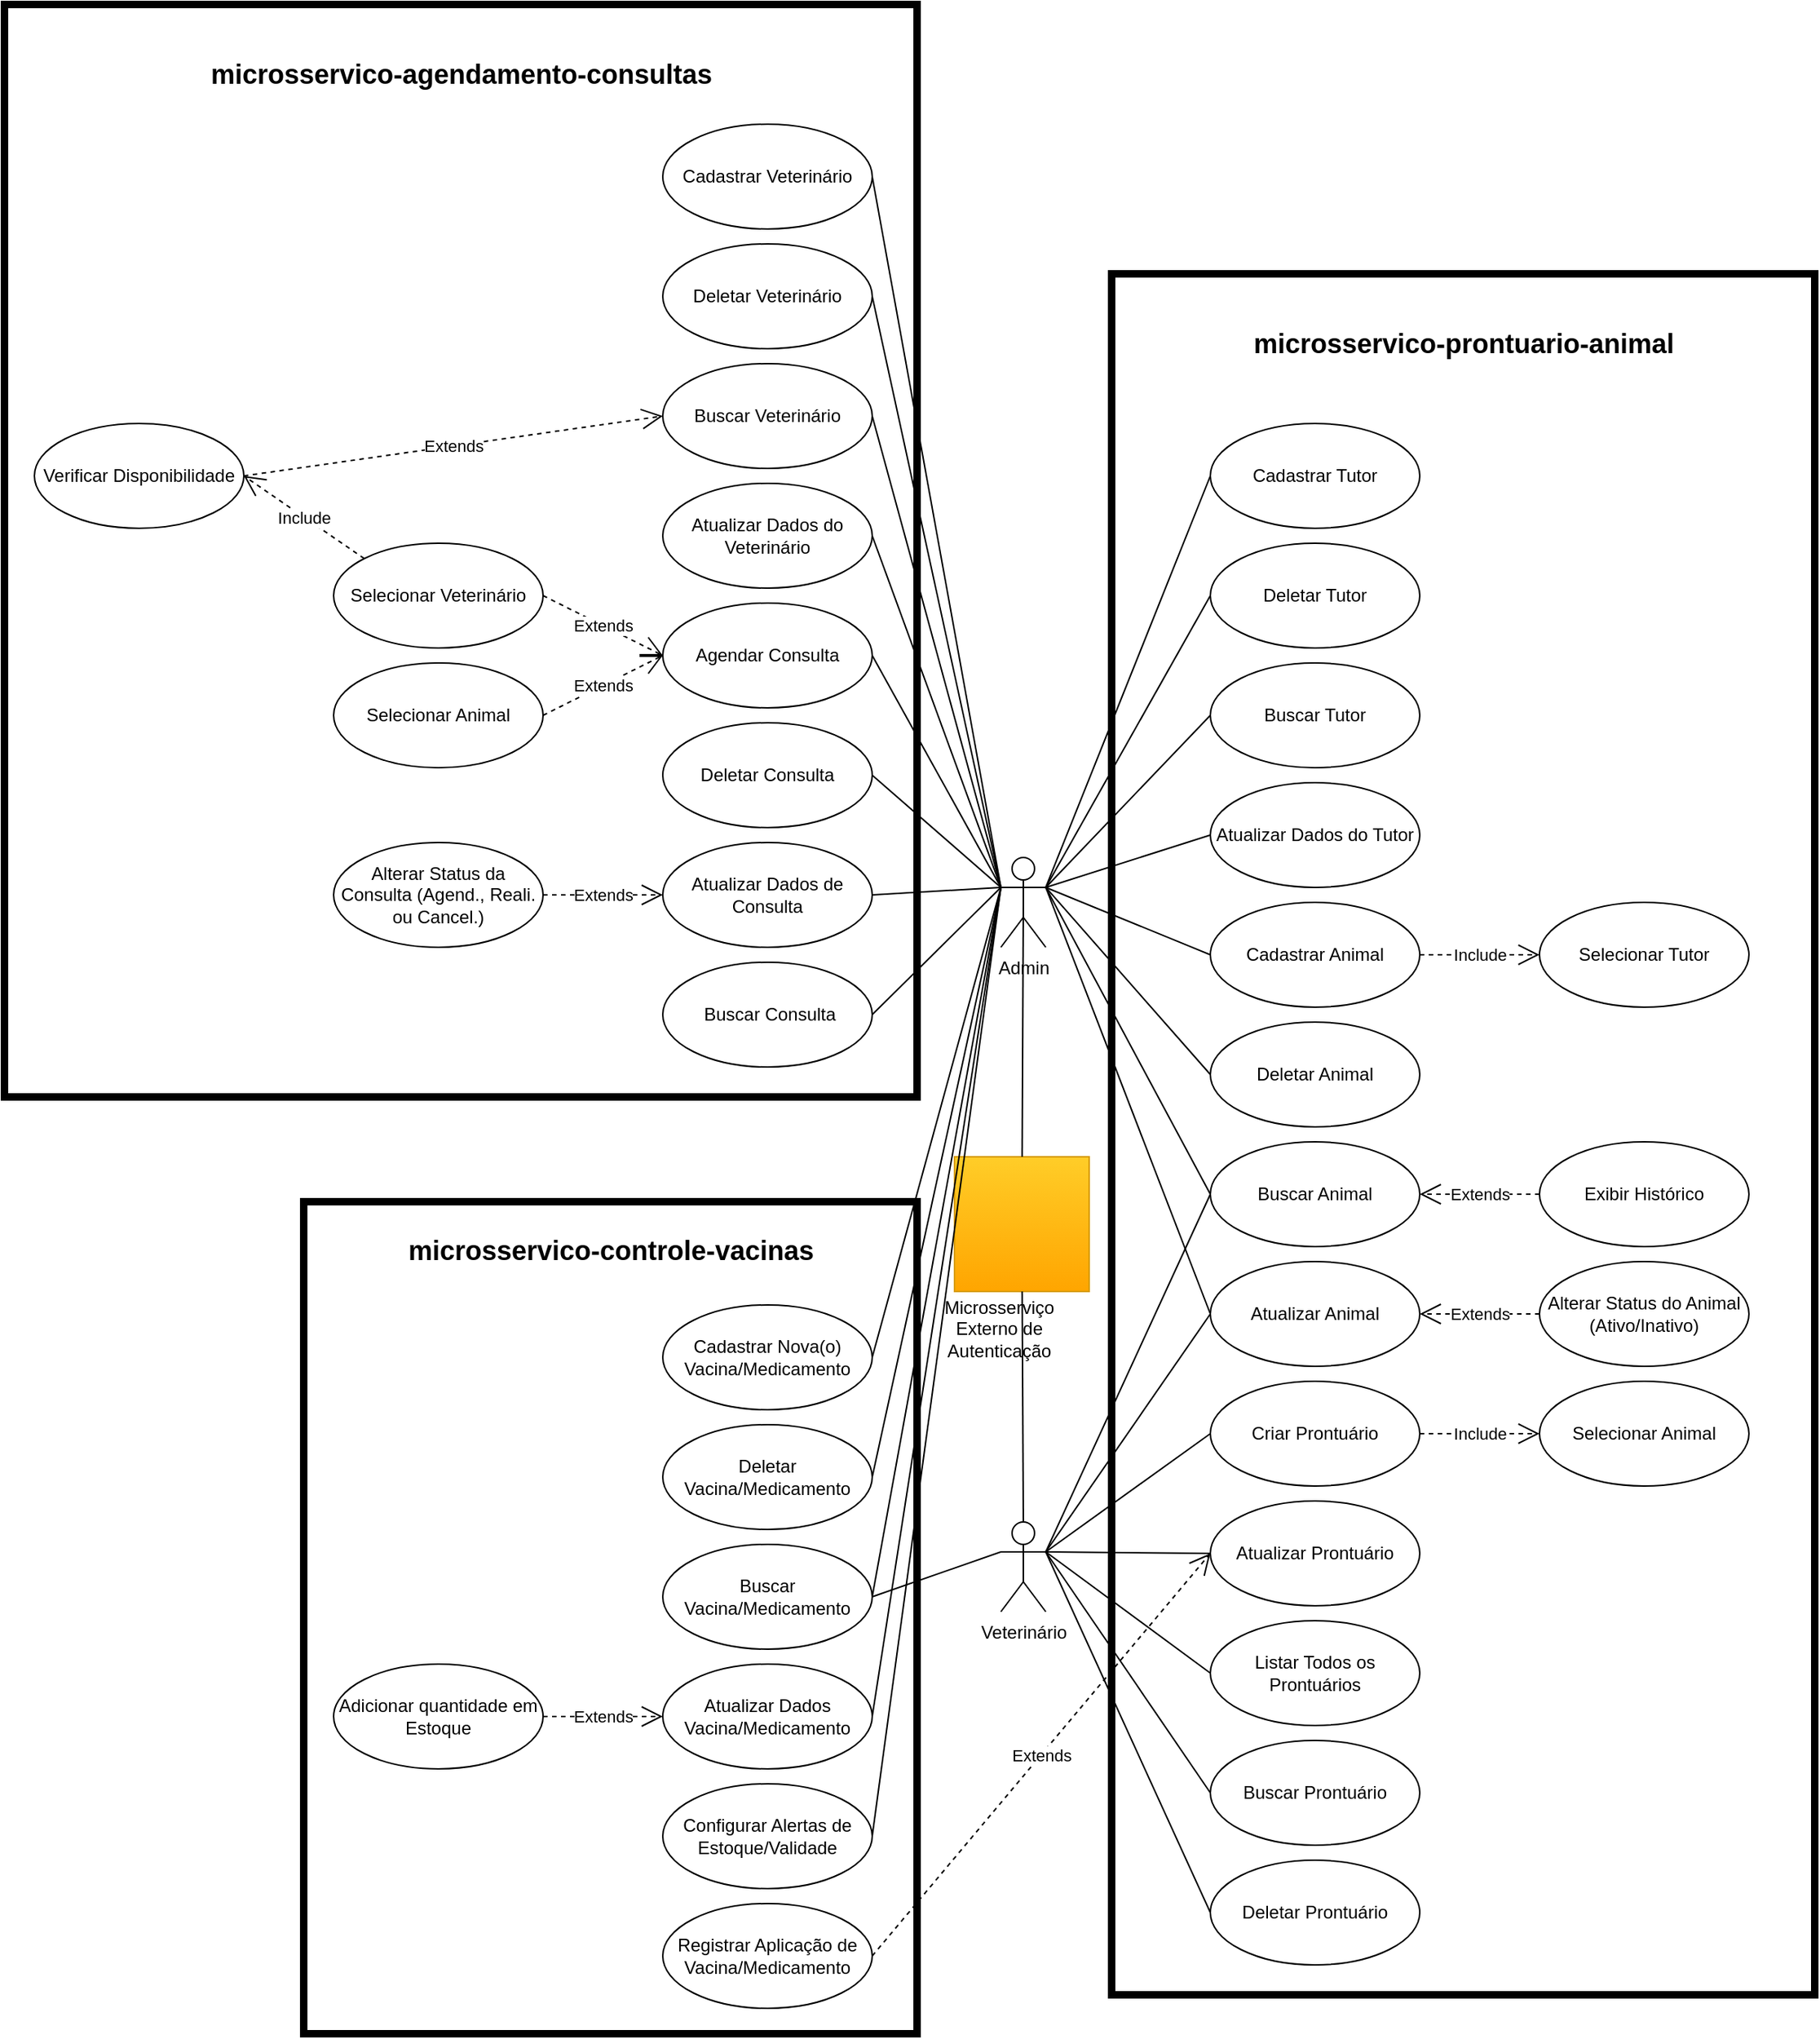 <mxfile version="28.1.2">
  <diagram id="_CAcIGa_zeb416ze2PJP" name="Página-2">
    <mxGraphModel dx="3469" dy="2537" grid="1" gridSize="10" guides="1" tooltips="1" connect="1" arrows="1" fold="1" page="1" pageScale="1" pageWidth="1169" pageHeight="827" math="0" shadow="0">
      <root>
        <mxCell id="0" />
        <mxCell id="1" parent="0" />
        <mxCell id="nR-dYBEpP8BxT1iuj5vc-48" value="" style="rounded=0;whiteSpace=wrap;html=1;strokeWidth=5;fillColor=none;strokeColor=#000000;" parent="1" vertex="1">
          <mxGeometry x="160" y="-440" width="470" height="1150" as="geometry" />
        </mxCell>
        <mxCell id="dOvN3tNGctGZoXoqU7Ez-5" value="Cadastrar Tutor" style="ellipse;whiteSpace=wrap;html=1;" parent="1" vertex="1">
          <mxGeometry x="226" y="-340" width="140" height="70" as="geometry" />
        </mxCell>
        <mxCell id="dOvN3tNGctGZoXoqU7Ez-6" value="Buscar Tutor" style="ellipse;whiteSpace=wrap;html=1;" parent="1" vertex="1">
          <mxGeometry x="226" y="-180" width="140" height="70" as="geometry" />
        </mxCell>
        <mxCell id="dOvN3tNGctGZoXoqU7Ez-7" value="Atualizar Dados do Tutor" style="ellipse;whiteSpace=wrap;html=1;" parent="1" vertex="1">
          <mxGeometry x="226" y="-100" width="140" height="70" as="geometry" />
        </mxCell>
        <mxCell id="dOvN3tNGctGZoXoqU7Ez-8" value="Cadastrar Animal" style="ellipse;whiteSpace=wrap;html=1;" parent="1" vertex="1">
          <mxGeometry x="226" y="-20" width="140" height="70" as="geometry" />
        </mxCell>
        <mxCell id="dOvN3tNGctGZoXoqU7Ez-9" value="Include" style="endArrow=open;endSize=12;dashed=1;html=1;rounded=0;exitX=1;exitY=0.5;exitDx=0;exitDy=0;entryX=0;entryY=0.5;entryDx=0;entryDy=0;" parent="1" source="dOvN3tNGctGZoXoqU7Ez-15" target="dOvN3tNGctGZoXoqU7Ez-13" edge="1">
          <mxGeometry width="160" relative="1" as="geometry">
            <mxPoint x="624.7" y="150" as="sourcePoint" />
            <mxPoint x="566.005" y="208.695" as="targetPoint" />
          </mxGeometry>
        </mxCell>
        <mxCell id="dOvN3tNGctGZoXoqU7Ez-12" value="Buscar Animal" style="ellipse;whiteSpace=wrap;html=1;" parent="1" vertex="1">
          <mxGeometry x="226" y="140" width="140" height="70" as="geometry" />
        </mxCell>
        <mxCell id="dOvN3tNGctGZoXoqU7Ez-13" value="&lt;span style=&quot;background-color: transparent; color: light-dark(rgb(0, 0, 0), rgb(255, 255, 255));&quot;&gt;Selecionar Animal&lt;/span&gt;" style="ellipse;whiteSpace=wrap;html=1;" parent="1" vertex="1">
          <mxGeometry x="446" y="300" width="140" height="70" as="geometry" />
        </mxCell>
        <mxCell id="dOvN3tNGctGZoXoqU7Ez-14" value="Include" style="endArrow=open;endSize=12;dashed=1;html=1;rounded=0;exitX=1;exitY=0.5;exitDx=0;exitDy=0;entryX=0;entryY=0.5;entryDx=0;entryDy=0;" parent="1" source="dOvN3tNGctGZoXoqU7Ez-8" target="GOGLGPAFk0miZm3xkeN9-5" edge="1">
          <mxGeometry width="160" relative="1" as="geometry">
            <mxPoint x="526" y="25" as="sourcePoint" />
            <mxPoint x="446" y="100" as="targetPoint" />
          </mxGeometry>
        </mxCell>
        <mxCell id="dOvN3tNGctGZoXoqU7Ez-15" value="Criar Prontuário" style="ellipse;whiteSpace=wrap;html=1;" parent="1" vertex="1">
          <mxGeometry x="226" y="300" width="140" height="70" as="geometry" />
        </mxCell>
        <mxCell id="dOvN3tNGctGZoXoqU7Ez-16" value="Atualizar Prontuário" style="ellipse;whiteSpace=wrap;html=1;" parent="1" vertex="1">
          <mxGeometry x="226" y="380" width="140" height="70" as="geometry" />
        </mxCell>
        <mxCell id="dOvN3tNGctGZoXoqU7Ez-17" value="Buscar Prontuário" style="ellipse;whiteSpace=wrap;html=1;" parent="1" vertex="1">
          <mxGeometry x="226" y="540" width="140" height="70" as="geometry" />
        </mxCell>
        <mxCell id="dOvN3tNGctGZoXoqU7Ez-18" value="Listar Todos os Prontuários" style="ellipse;whiteSpace=wrap;html=1;" parent="1" vertex="1">
          <mxGeometry x="226" y="460" width="140" height="70" as="geometry" />
        </mxCell>
        <mxCell id="GOGLGPAFk0miZm3xkeN9-1" value="Deletar Tutor" style="ellipse;whiteSpace=wrap;html=1;" parent="1" vertex="1">
          <mxGeometry x="226" y="-260" width="140" height="70" as="geometry" />
        </mxCell>
        <mxCell id="GOGLGPAFk0miZm3xkeN9-2" value="Deletar Animal" style="ellipse;whiteSpace=wrap;html=1;" parent="1" vertex="1">
          <mxGeometry x="226" y="60" width="140" height="70" as="geometry" />
        </mxCell>
        <mxCell id="GOGLGPAFk0miZm3xkeN9-3" value="Deletar Prontuário" style="ellipse;whiteSpace=wrap;html=1;" parent="1" vertex="1">
          <mxGeometry x="226" y="620" width="140" height="70" as="geometry" />
        </mxCell>
        <mxCell id="GOGLGPAFk0miZm3xkeN9-5" value="&lt;span style=&quot;background-color: transparent; color: light-dark(rgb(0, 0, 0), rgb(255, 255, 255));&quot;&gt;Selecionar Tutor&lt;/span&gt;" style="ellipse;whiteSpace=wrap;html=1;" parent="1" vertex="1">
          <mxGeometry x="446" y="-20" width="140" height="70" as="geometry" />
        </mxCell>
        <mxCell id="GOGLGPAFk0miZm3xkeN9-6" value="Atualizar Animal" style="ellipse;whiteSpace=wrap;html=1;" parent="1" vertex="1">
          <mxGeometry x="226" y="220" width="140" height="70" as="geometry" />
        </mxCell>
        <mxCell id="GOGLGPAFk0miZm3xkeN9-10" value="" style="endArrow=none;html=1;rounded=0;exitX=1;exitY=0.333;exitDx=0;exitDy=0;exitPerimeter=0;entryX=0;entryY=0.5;entryDx=0;entryDy=0;" parent="1" source="dOvN3tNGctGZoXoqU7Ez-1" target="dOvN3tNGctGZoXoqU7Ez-5" edge="1">
          <mxGeometry width="50" height="50" relative="1" as="geometry">
            <mxPoint x="256" y="-30" as="sourcePoint" />
            <mxPoint x="306" y="-80" as="targetPoint" />
          </mxGeometry>
        </mxCell>
        <mxCell id="GOGLGPAFk0miZm3xkeN9-11" value="" style="endArrow=none;html=1;rounded=0;exitX=1;exitY=0.333;exitDx=0;exitDy=0;exitPerimeter=0;entryX=0;entryY=0.5;entryDx=0;entryDy=0;" parent="1" source="dOvN3tNGctGZoXoqU7Ez-1" target="GOGLGPAFk0miZm3xkeN9-1" edge="1">
          <mxGeometry width="50" height="50" relative="1" as="geometry">
            <mxPoint x="126" y="70" as="sourcePoint" />
            <mxPoint x="236" y="-195" as="targetPoint" />
          </mxGeometry>
        </mxCell>
        <mxCell id="GOGLGPAFk0miZm3xkeN9-12" value="" style="endArrow=none;html=1;rounded=0;entryX=0;entryY=0.5;entryDx=0;entryDy=0;exitX=1;exitY=0.333;exitDx=0;exitDy=0;exitPerimeter=0;" parent="1" source="dOvN3tNGctGZoXoqU7Ez-1" target="dOvN3tNGctGZoXoqU7Ez-6" edge="1">
          <mxGeometry width="50" height="50" relative="1" as="geometry">
            <mxPoint x="146" y="60" as="sourcePoint" />
            <mxPoint x="236" y="-115" as="targetPoint" />
          </mxGeometry>
        </mxCell>
        <mxCell id="GOGLGPAFk0miZm3xkeN9-13" value="" style="endArrow=none;html=1;rounded=0;entryX=0;entryY=0.5;entryDx=0;entryDy=0;exitX=1;exitY=0.333;exitDx=0;exitDy=0;exitPerimeter=0;" parent="1" source="dOvN3tNGctGZoXoqU7Ez-1" target="dOvN3tNGctGZoXoqU7Ez-7" edge="1">
          <mxGeometry width="50" height="50" relative="1" as="geometry">
            <mxPoint x="136" y="70" as="sourcePoint" />
            <mxPoint x="236" y="-35" as="targetPoint" />
          </mxGeometry>
        </mxCell>
        <mxCell id="GOGLGPAFk0miZm3xkeN9-14" value="" style="endArrow=none;html=1;rounded=0;entryX=0;entryY=0.5;entryDx=0;entryDy=0;exitX=1;exitY=0.333;exitDx=0;exitDy=0;exitPerimeter=0;" parent="1" source="dOvN3tNGctGZoXoqU7Ez-1" target="dOvN3tNGctGZoXoqU7Ez-8" edge="1">
          <mxGeometry width="50" height="50" relative="1" as="geometry">
            <mxPoint x="156" y="80" as="sourcePoint" />
            <mxPoint x="236" y="45" as="targetPoint" />
          </mxGeometry>
        </mxCell>
        <mxCell id="GOGLGPAFk0miZm3xkeN9-15" value="" style="endArrow=none;html=1;rounded=0;entryX=0;entryY=0.5;entryDx=0;entryDy=0;exitX=1;exitY=0.333;exitDx=0;exitDy=0;exitPerimeter=0;" parent="1" source="dOvN3tNGctGZoXoqU7Ez-1" target="GOGLGPAFk0miZm3xkeN9-2" edge="1">
          <mxGeometry width="50" height="50" relative="1" as="geometry">
            <mxPoint x="146" y="110" as="sourcePoint" />
            <mxPoint x="236" y="125" as="targetPoint" />
          </mxGeometry>
        </mxCell>
        <mxCell id="GOGLGPAFk0miZm3xkeN9-16" value="" style="endArrow=none;html=1;rounded=0;entryX=0;entryY=0.5;entryDx=0;entryDy=0;exitX=1;exitY=0.333;exitDx=0;exitDy=0;exitPerimeter=0;" parent="1" source="dOvN3tNGctGZoXoqU7Ez-1" target="dOvN3tNGctGZoXoqU7Ez-12" edge="1">
          <mxGeometry width="50" height="50" relative="1" as="geometry">
            <mxPoint x="126" y="180" as="sourcePoint" />
            <mxPoint x="236" y="205" as="targetPoint" />
          </mxGeometry>
        </mxCell>
        <mxCell id="GOGLGPAFk0miZm3xkeN9-17" value="" style="endArrow=none;html=1;rounded=0;entryX=0;entryY=0.5;entryDx=0;entryDy=0;exitX=1;exitY=0.333;exitDx=0;exitDy=0;exitPerimeter=0;" parent="1" source="dOvN3tNGctGZoXoqU7Ez-1" target="GOGLGPAFk0miZm3xkeN9-6" edge="1">
          <mxGeometry width="50" height="50" relative="1" as="geometry">
            <mxPoint x="116" y="160" as="sourcePoint" />
            <mxPoint x="236" y="285" as="targetPoint" />
          </mxGeometry>
        </mxCell>
        <mxCell id="GOGLGPAFk0miZm3xkeN9-18" value="" style="endArrow=none;html=1;rounded=0;exitX=1;exitY=0.333;exitDx=0;exitDy=0;exitPerimeter=0;entryX=0;entryY=0.5;entryDx=0;entryDy=0;" parent="1" source="dOvN3tNGctGZoXoqU7Ez-4" target="dOvN3tNGctGZoXoqU7Ez-12" edge="1">
          <mxGeometry width="50" height="50" relative="1" as="geometry">
            <mxPoint x="256" y="500" as="sourcePoint" />
            <mxPoint x="306" y="450" as="targetPoint" />
          </mxGeometry>
        </mxCell>
        <mxCell id="GOGLGPAFk0miZm3xkeN9-19" value="Alterar Status do Animal (Ativo/Inativo)" style="ellipse;whiteSpace=wrap;html=1;" parent="1" vertex="1">
          <mxGeometry x="446" y="220" width="140" height="70" as="geometry" />
        </mxCell>
        <mxCell id="GOGLGPAFk0miZm3xkeN9-20" value="Extends" style="endArrow=open;endSize=12;dashed=1;html=1;rounded=0;exitX=0;exitY=0.5;exitDx=0;exitDy=0;entryX=1;entryY=0.5;entryDx=0;entryDy=0;" parent="1" source="GOGLGPAFk0miZm3xkeN9-19" target="GOGLGPAFk0miZm3xkeN9-6" edge="1">
          <mxGeometry width="160" relative="1" as="geometry">
            <mxPoint x="376" y="345" as="sourcePoint" />
            <mxPoint x="456" y="345" as="targetPoint" />
          </mxGeometry>
        </mxCell>
        <mxCell id="GOGLGPAFk0miZm3xkeN9-21" value="" style="endArrow=none;html=1;rounded=0;exitX=1;exitY=0.333;exitDx=0;exitDy=0;exitPerimeter=0;entryX=0;entryY=0.5;entryDx=0;entryDy=0;" parent="1" source="dOvN3tNGctGZoXoqU7Ez-4" target="GOGLGPAFk0miZm3xkeN9-6" edge="1">
          <mxGeometry width="50" height="50" relative="1" as="geometry">
            <mxPoint x="256" y="450" as="sourcePoint" />
            <mxPoint x="306" y="400" as="targetPoint" />
          </mxGeometry>
        </mxCell>
        <mxCell id="GOGLGPAFk0miZm3xkeN9-22" value="" style="endArrow=none;html=1;rounded=0;exitX=1;exitY=0.333;exitDx=0;exitDy=0;exitPerimeter=0;entryX=0;entryY=0.5;entryDx=0;entryDy=0;" parent="1" source="dOvN3tNGctGZoXoqU7Ez-4" target="dOvN3tNGctGZoXoqU7Ez-15" edge="1">
          <mxGeometry width="50" height="50" relative="1" as="geometry">
            <mxPoint x="126" y="415" as="sourcePoint" />
            <mxPoint x="236" y="265" as="targetPoint" />
          </mxGeometry>
        </mxCell>
        <mxCell id="GOGLGPAFk0miZm3xkeN9-23" value="" style="endArrow=none;html=1;rounded=0;entryX=0;entryY=0.5;entryDx=0;entryDy=0;exitX=1;exitY=0.333;exitDx=0;exitDy=0;exitPerimeter=0;" parent="1" source="dOvN3tNGctGZoXoqU7Ez-4" target="dOvN3tNGctGZoXoqU7Ez-16" edge="1">
          <mxGeometry width="50" height="50" relative="1" as="geometry">
            <mxPoint x="156" y="440" as="sourcePoint" />
            <mxPoint x="236" y="345" as="targetPoint" />
          </mxGeometry>
        </mxCell>
        <mxCell id="GOGLGPAFk0miZm3xkeN9-24" value="" style="endArrow=none;html=1;rounded=0;entryX=1;entryY=0.333;entryDx=0;entryDy=0;entryPerimeter=0;exitX=0;exitY=0.5;exitDx=0;exitDy=0;" parent="1" source="dOvN3tNGctGZoXoqU7Ez-18" target="dOvN3tNGctGZoXoqU7Ez-4" edge="1">
          <mxGeometry width="50" height="50" relative="1" as="geometry">
            <mxPoint x="256" y="500" as="sourcePoint" />
            <mxPoint x="126" y="420" as="targetPoint" />
          </mxGeometry>
        </mxCell>
        <mxCell id="GOGLGPAFk0miZm3xkeN9-25" value="" style="endArrow=none;html=1;rounded=0;exitX=0;exitY=0.5;exitDx=0;exitDy=0;entryX=1;entryY=0.333;entryDx=0;entryDy=0;entryPerimeter=0;" parent="1" source="dOvN3tNGctGZoXoqU7Ez-17" target="dOvN3tNGctGZoXoqU7Ez-4" edge="1">
          <mxGeometry width="50" height="50" relative="1" as="geometry">
            <mxPoint x="236" y="505" as="sourcePoint" />
            <mxPoint x="136" y="490" as="targetPoint" />
          </mxGeometry>
        </mxCell>
        <mxCell id="GOGLGPAFk0miZm3xkeN9-26" value="" style="endArrow=none;html=1;rounded=0;exitX=0;exitY=0.5;exitDx=0;exitDy=0;entryX=1;entryY=0.333;entryDx=0;entryDy=0;entryPerimeter=0;" parent="1" source="GOGLGPAFk0miZm3xkeN9-3" target="dOvN3tNGctGZoXoqU7Ez-4" edge="1">
          <mxGeometry width="50" height="50" relative="1" as="geometry">
            <mxPoint x="236" y="585" as="sourcePoint" />
            <mxPoint x="126" y="424" as="targetPoint" />
          </mxGeometry>
        </mxCell>
        <mxCell id="nR-dYBEpP8BxT1iuj5vc-1" value="" style="sketch=0;verticalLabelPosition=bottom;sketch=0;aspect=fixed;html=1;verticalAlign=top;strokeColor=#d79b00;fillColor=#ffcd28;align=center;outlineConnect=0;pointerEvents=1;shape=mxgraph.citrix2.authentication_saml;gradientColor=#ffa500;" parent="1" vertex="1">
          <mxGeometry x="55" y="150" width="90" height="90" as="geometry" />
        </mxCell>
        <mxCell id="nR-dYBEpP8BxT1iuj5vc-5" value="Cadastrar Veterinário" style="ellipse;whiteSpace=wrap;html=1;" parent="1" vertex="1">
          <mxGeometry x="-140" y="-540" width="140" height="70" as="geometry" />
        </mxCell>
        <mxCell id="nR-dYBEpP8BxT1iuj5vc-6" value="Deletar Veterinário" style="ellipse;whiteSpace=wrap;html=1;" parent="1" vertex="1">
          <mxGeometry x="-140" y="-460" width="140" height="70" as="geometry" />
        </mxCell>
        <mxCell id="nR-dYBEpP8BxT1iuj5vc-7" value="Buscar Veterinário" style="ellipse;whiteSpace=wrap;html=1;" parent="1" vertex="1">
          <mxGeometry x="-140" y="-380" width="140" height="70" as="geometry" />
        </mxCell>
        <mxCell id="nR-dYBEpP8BxT1iuj5vc-8" value="Atualizar Dados do Veterinário" style="ellipse;whiteSpace=wrap;html=1;" parent="1" vertex="1">
          <mxGeometry x="-140" y="-300" width="140" height="70" as="geometry" />
        </mxCell>
        <mxCell id="nR-dYBEpP8BxT1iuj5vc-9" value="Agendar Consulta" style="ellipse;whiteSpace=wrap;html=1;" parent="1" vertex="1">
          <mxGeometry x="-140" y="-220" width="140" height="70" as="geometry" />
        </mxCell>
        <mxCell id="nR-dYBEpP8BxT1iuj5vc-10" value="Selecionar Veterinário" style="ellipse;whiteSpace=wrap;html=1;" parent="1" vertex="1">
          <mxGeometry x="-360" y="-260" width="140" height="70" as="geometry" />
        </mxCell>
        <mxCell id="nR-dYBEpP8BxT1iuj5vc-11" value="Selecionar Animal" style="ellipse;whiteSpace=wrap;html=1;" parent="1" vertex="1">
          <mxGeometry x="-360" y="-180" width="140" height="70" as="geometry" />
        </mxCell>
        <mxCell id="nR-dYBEpP8BxT1iuj5vc-12" value="Exibir Histórico" style="ellipse;whiteSpace=wrap;html=1;" parent="1" vertex="1">
          <mxGeometry x="446" y="140" width="140" height="70" as="geometry" />
        </mxCell>
        <mxCell id="nR-dYBEpP8BxT1iuj5vc-13" value="Extends" style="endArrow=open;endSize=12;dashed=1;html=1;rounded=0;exitX=0;exitY=0.5;exitDx=0;exitDy=0;entryX=1;entryY=0.5;entryDx=0;entryDy=0;" parent="1" source="nR-dYBEpP8BxT1iuj5vc-12" target="dOvN3tNGctGZoXoqU7Ez-12" edge="1">
          <mxGeometry width="160" relative="1" as="geometry">
            <mxPoint x="376" y="265" as="sourcePoint" />
            <mxPoint x="380" y="170" as="targetPoint" />
          </mxGeometry>
        </mxCell>
        <mxCell id="nR-dYBEpP8BxT1iuj5vc-14" value="Extends" style="endArrow=open;endSize=12;dashed=1;html=1;rounded=0;exitX=1;exitY=0.5;exitDx=0;exitDy=0;entryX=0;entryY=0.5;entryDx=0;entryDy=0;" parent="1" source="nR-dYBEpP8BxT1iuj5vc-10" target="nR-dYBEpP8BxT1iuj5vc-9" edge="1">
          <mxGeometry width="160" relative="1" as="geometry">
            <mxPoint x="456" y="65" as="sourcePoint" />
            <mxPoint x="376" y="65" as="targetPoint" />
          </mxGeometry>
        </mxCell>
        <mxCell id="nR-dYBEpP8BxT1iuj5vc-15" value="Extends" style="endArrow=open;endSize=12;dashed=1;html=1;rounded=0;exitX=1;exitY=0.5;exitDx=0;exitDy=0;entryX=0;entryY=0.5;entryDx=0;entryDy=0;" parent="1" source="nR-dYBEpP8BxT1iuj5vc-11" target="nR-dYBEpP8BxT1iuj5vc-9" edge="1">
          <mxGeometry width="160" relative="1" as="geometry">
            <mxPoint x="456" y="145" as="sourcePoint" />
            <mxPoint x="376" y="145" as="targetPoint" />
          </mxGeometry>
        </mxCell>
        <mxCell id="nR-dYBEpP8BxT1iuj5vc-16" value="Deletar Consulta" style="ellipse;whiteSpace=wrap;html=1;" parent="1" vertex="1">
          <mxGeometry x="-140" y="-140" width="140" height="70" as="geometry" />
        </mxCell>
        <mxCell id="nR-dYBEpP8BxT1iuj5vc-17" value="Atualizar Dados de Consulta" style="ellipse;whiteSpace=wrap;html=1;" parent="1" vertex="1">
          <mxGeometry x="-140" y="-60" width="140" height="70" as="geometry" />
        </mxCell>
        <mxCell id="nR-dYBEpP8BxT1iuj5vc-18" value="&amp;nbsp;Buscar Consulta" style="ellipse;whiteSpace=wrap;html=1;" parent="1" vertex="1">
          <mxGeometry x="-140" y="20" width="140" height="70" as="geometry" />
        </mxCell>
        <mxCell id="nR-dYBEpP8BxT1iuj5vc-19" value="Alterar Status da Consulta (Agend., Reali. ou Cancel.)" style="ellipse;whiteSpace=wrap;html=1;" parent="1" vertex="1">
          <mxGeometry x="-360" y="-60" width="140" height="70" as="geometry" />
        </mxCell>
        <mxCell id="nR-dYBEpP8BxT1iuj5vc-20" value="Extends" style="endArrow=open;endSize=12;dashed=1;html=1;rounded=0;exitX=1;exitY=0.5;exitDx=0;exitDy=0;entryX=0;entryY=0.5;entryDx=0;entryDy=0;" parent="1" source="nR-dYBEpP8BxT1iuj5vc-19" target="nR-dYBEpP8BxT1iuj5vc-17" edge="1">
          <mxGeometry width="160" relative="1" as="geometry">
            <mxPoint x="-430" y="145" as="sourcePoint" />
            <mxPoint x="-440" y="55" as="targetPoint" />
          </mxGeometry>
        </mxCell>
        <mxCell id="nR-dYBEpP8BxT1iuj5vc-21" value="Verificar Disponibilidade" style="ellipse;whiteSpace=wrap;html=1;" parent="1" vertex="1">
          <mxGeometry x="-560" y="-340" width="140" height="70" as="geometry" />
        </mxCell>
        <mxCell id="nR-dYBEpP8BxT1iuj5vc-22" value="Include" style="endArrow=open;endSize=12;dashed=1;html=1;rounded=0;exitX=0;exitY=0;exitDx=0;exitDy=0;entryX=1;entryY=0.5;entryDx=0;entryDy=0;" parent="1" source="nR-dYBEpP8BxT1iuj5vc-10" target="nR-dYBEpP8BxT1iuj5vc-21" edge="1">
          <mxGeometry width="160" relative="1" as="geometry">
            <mxPoint x="-340" y="-175" as="sourcePoint" />
            <mxPoint x="256" y="75" as="targetPoint" />
          </mxGeometry>
        </mxCell>
        <mxCell id="nR-dYBEpP8BxT1iuj5vc-23" value="Extends" style="endArrow=open;endSize=12;dashed=1;html=1;rounded=0;exitX=1;exitY=0.5;exitDx=0;exitDy=0;entryX=0;entryY=0.5;entryDx=0;entryDy=0;" parent="1" source="nR-dYBEpP8BxT1iuj5vc-21" target="nR-dYBEpP8BxT1iuj5vc-7" edge="1">
          <mxGeometry width="160" relative="1" as="geometry">
            <mxPoint x="-210" y="-215" as="sourcePoint" />
            <mxPoint x="-130" y="-175" as="targetPoint" />
          </mxGeometry>
        </mxCell>
        <mxCell id="nR-dYBEpP8BxT1iuj5vc-32" value="Cadastrar Nova(o) Vacina/Medicamento" style="ellipse;whiteSpace=wrap;html=1;" parent="1" vertex="1">
          <mxGeometry x="-140" y="249" width="140" height="70" as="geometry" />
        </mxCell>
        <mxCell id="nR-dYBEpP8BxT1iuj5vc-33" value="Deletar Vacina/Medicamento" style="ellipse;whiteSpace=wrap;html=1;" parent="1" vertex="1">
          <mxGeometry x="-140" y="329" width="140" height="70" as="geometry" />
        </mxCell>
        <mxCell id="nR-dYBEpP8BxT1iuj5vc-34" value="Buscar Vacina/Medicamento" style="ellipse;whiteSpace=wrap;html=1;" parent="1" vertex="1">
          <mxGeometry x="-140" y="409" width="140" height="70" as="geometry" />
        </mxCell>
        <mxCell id="nR-dYBEpP8BxT1iuj5vc-35" value="Registrar Aplicação de Vacina/Medicamento" style="ellipse;whiteSpace=wrap;html=1;" parent="1" vertex="1">
          <mxGeometry x="-140" y="649" width="140" height="70" as="geometry" />
        </mxCell>
        <mxCell id="nR-dYBEpP8BxT1iuj5vc-36" value="Atualizar Dados Vacina/Medicamento" style="ellipse;whiteSpace=wrap;html=1;" parent="1" vertex="1">
          <mxGeometry x="-140" y="489" width="140" height="70" as="geometry" />
        </mxCell>
        <mxCell id="nR-dYBEpP8BxT1iuj5vc-38" value="Adicionar quantidade em Estoque" style="ellipse;whiteSpace=wrap;html=1;" parent="1" vertex="1">
          <mxGeometry x="-360" y="489" width="140" height="70" as="geometry" />
        </mxCell>
        <mxCell id="nR-dYBEpP8BxT1iuj5vc-39" value="Extends" style="endArrow=open;endSize=12;dashed=1;html=1;rounded=0;exitX=1;exitY=0.5;exitDx=0;exitDy=0;entryX=0;entryY=0.5;entryDx=0;entryDy=0;" parent="1" source="nR-dYBEpP8BxT1iuj5vc-38" target="nR-dYBEpP8BxT1iuj5vc-36" edge="1">
          <mxGeometry width="160" relative="1" as="geometry">
            <mxPoint x="-210" y="134" as="sourcePoint" />
            <mxPoint x="-130" y="134" as="targetPoint" />
          </mxGeometry>
        </mxCell>
        <mxCell id="nR-dYBEpP8BxT1iuj5vc-41" value="Configurar Alertas de Estoque/Validade" style="ellipse;whiteSpace=wrap;html=1;" parent="1" vertex="1">
          <mxGeometry x="-140" y="569" width="140" height="70" as="geometry" />
        </mxCell>
        <mxCell id="nR-dYBEpP8BxT1iuj5vc-49" value="&lt;font style=&quot;font-size: 18px;&quot;&gt;microsservico-prontuario-animal&lt;/font&gt;" style="text;align=center;fontStyle=1;verticalAlign=middle;spacingLeft=3;spacingRight=3;strokeColor=none;rotatable=0;points=[[0,0.5],[1,0.5]];portConstraint=eastwest;html=1;" parent="1" vertex="1">
          <mxGeometry x="293" y="-426" width="204" height="66" as="geometry" />
        </mxCell>
        <mxCell id="nR-dYBEpP8BxT1iuj5vc-50" style="edgeStyle=orthogonalEdgeStyle;rounded=0;orthogonalLoop=1;jettySize=auto;html=1;exitX=1;exitY=0.5;exitDx=0;exitDy=0;" parent="1" source="nR-dYBEpP8BxT1iuj5vc-49" target="nR-dYBEpP8BxT1iuj5vc-49" edge="1">
          <mxGeometry relative="1" as="geometry" />
        </mxCell>
        <mxCell id="nR-dYBEpP8BxT1iuj5vc-51" value="" style="rounded=0;whiteSpace=wrap;html=1;strokeWidth=5;fillColor=none;strokeColor=#000000;" parent="1" vertex="1">
          <mxGeometry x="-580" y="-620" width="610" height="730" as="geometry" />
        </mxCell>
        <mxCell id="nR-dYBEpP8BxT1iuj5vc-52" value="&lt;font style=&quot;font-size: 18px;&quot;&gt;microsservico-agendamento-consultas&lt;/font&gt;" style="text;align=center;fontStyle=1;verticalAlign=middle;spacingLeft=3;spacingRight=3;strokeColor=none;rotatable=0;points=[[0,0.5],[1,0.5]];portConstraint=eastwest;html=1;" parent="1" vertex="1">
          <mxGeometry x="-377" y="-606" width="204" height="66" as="geometry" />
        </mxCell>
        <mxCell id="nR-dYBEpP8BxT1iuj5vc-53" value="" style="rounded=0;whiteSpace=wrap;html=1;strokeWidth=5;fillColor=none;strokeColor=#000000;" parent="1" vertex="1">
          <mxGeometry x="-380" y="180" width="410" height="556" as="geometry" />
        </mxCell>
        <mxCell id="nR-dYBEpP8BxT1iuj5vc-54" value="&lt;font style=&quot;font-size: 18px;&quot;&gt;microsservico-controle-vacinas&lt;/font&gt;" style="text;align=center;fontStyle=1;verticalAlign=middle;spacingLeft=3;spacingRight=3;strokeColor=none;rotatable=0;points=[[0,0.5],[1,0.5]];portConstraint=eastwest;html=1;" parent="1" vertex="1">
          <mxGeometry x="-277" y="180" width="204" height="66" as="geometry" />
        </mxCell>
        <mxCell id="dOvN3tNGctGZoXoqU7Ez-1" value="Admin" style="shape=umlActor;verticalLabelPosition=bottom;verticalAlign=top;html=1;outlineConnect=0;" parent="1" vertex="1">
          <mxGeometry x="86" y="-50" width="30" height="60" as="geometry" />
        </mxCell>
        <mxCell id="dOvN3tNGctGZoXoqU7Ez-4" value="Veterinário" style="shape=umlActor;verticalLabelPosition=bottom;verticalAlign=top;html=1;outlineConnect=0;" parent="1" vertex="1">
          <mxGeometry x="86" y="394" width="30" height="60" as="geometry" />
        </mxCell>
        <mxCell id="nR-dYBEpP8BxT1iuj5vc-2" value="" style="endArrow=none;html=1;rounded=0;entryX=0.5;entryY=0.5;entryDx=0;entryDy=0;entryPerimeter=0;" parent="1" source="nR-dYBEpP8BxT1iuj5vc-1" target="dOvN3tNGctGZoXoqU7Ez-1" edge="1">
          <mxGeometry width="50" height="50" relative="1" as="geometry">
            <mxPoint x="306" y="310" as="sourcePoint" />
            <mxPoint x="356" y="260" as="targetPoint" />
          </mxGeometry>
        </mxCell>
        <mxCell id="nR-dYBEpP8BxT1iuj5vc-3" value="" style="endArrow=none;html=1;rounded=0;exitX=0.5;exitY=0;exitDx=0;exitDy=0;exitPerimeter=0;" parent="1" source="dOvN3tNGctGZoXoqU7Ez-4" target="nR-dYBEpP8BxT1iuj5vc-1" edge="1">
          <mxGeometry width="50" height="50" relative="1" as="geometry">
            <mxPoint x="50" y="370" as="sourcePoint" />
            <mxPoint x="356" y="260" as="targetPoint" />
          </mxGeometry>
        </mxCell>
        <mxCell id="nR-dYBEpP8BxT1iuj5vc-4" value="Microsserviço&lt;br&gt;Externo de&lt;br&gt;Autenticação" style="text;html=1;align=center;verticalAlign=middle;whiteSpace=wrap;rounded=0;" parent="1" vertex="1">
          <mxGeometry x="55" y="250" width="60" height="30" as="geometry" />
        </mxCell>
        <mxCell id="nR-dYBEpP8BxT1iuj5vc-25" value="" style="endArrow=none;html=1;rounded=0;exitX=1;exitY=0.5;exitDx=0;exitDy=0;entryX=0;entryY=0.333;entryDx=0;entryDy=0;entryPerimeter=0;" parent="1" source="nR-dYBEpP8BxT1iuj5vc-6" target="dOvN3tNGctGZoXoqU7Ez-1" edge="1">
          <mxGeometry width="50" height="50" relative="1" as="geometry">
            <mxPoint x="10" y="-375" as="sourcePoint" />
            <mxPoint x="30" y="-20" as="targetPoint" />
          </mxGeometry>
        </mxCell>
        <mxCell id="nR-dYBEpP8BxT1iuj5vc-26" value="" style="endArrow=none;html=1;rounded=0;exitX=1;exitY=0.5;exitDx=0;exitDy=0;entryX=0;entryY=0.333;entryDx=0;entryDy=0;entryPerimeter=0;" parent="1" source="nR-dYBEpP8BxT1iuj5vc-7" target="dOvN3tNGctGZoXoqU7Ez-1" edge="1">
          <mxGeometry width="50" height="50" relative="1" as="geometry">
            <mxPoint x="10" y="-295" as="sourcePoint" />
            <mxPoint x="40" y="-10" as="targetPoint" />
          </mxGeometry>
        </mxCell>
        <mxCell id="nR-dYBEpP8BxT1iuj5vc-27" value="" style="endArrow=none;html=1;rounded=0;exitX=1;exitY=0.5;exitDx=0;exitDy=0;entryX=0;entryY=0.333;entryDx=0;entryDy=0;entryPerimeter=0;" parent="1" source="nR-dYBEpP8BxT1iuj5vc-8" target="dOvN3tNGctGZoXoqU7Ez-1" edge="1">
          <mxGeometry width="50" height="50" relative="1" as="geometry">
            <mxPoint x="20" y="-285" as="sourcePoint" />
            <mxPoint x="50" as="targetPoint" />
          </mxGeometry>
        </mxCell>
        <mxCell id="nR-dYBEpP8BxT1iuj5vc-28" value="" style="endArrow=none;html=1;rounded=0;exitX=1;exitY=0.5;exitDx=0;exitDy=0;entryX=0;entryY=0.333;entryDx=0;entryDy=0;entryPerimeter=0;" parent="1" source="nR-dYBEpP8BxT1iuj5vc-9" target="dOvN3tNGctGZoXoqU7Ez-1" edge="1">
          <mxGeometry width="50" height="50" relative="1" as="geometry">
            <mxPoint x="30" y="-275" as="sourcePoint" />
            <mxPoint x="60" y="10" as="targetPoint" />
          </mxGeometry>
        </mxCell>
        <mxCell id="nR-dYBEpP8BxT1iuj5vc-29" value="" style="endArrow=none;html=1;rounded=0;exitX=1;exitY=0.5;exitDx=0;exitDy=0;entryX=0;entryY=0.333;entryDx=0;entryDy=0;entryPerimeter=0;" parent="1" source="nR-dYBEpP8BxT1iuj5vc-16" target="dOvN3tNGctGZoXoqU7Ez-1" edge="1">
          <mxGeometry width="50" height="50" relative="1" as="geometry">
            <mxPoint x="40" y="-265" as="sourcePoint" />
            <mxPoint x="70" y="20" as="targetPoint" />
          </mxGeometry>
        </mxCell>
        <mxCell id="nR-dYBEpP8BxT1iuj5vc-30" value="" style="endArrow=none;html=1;rounded=0;exitX=1;exitY=0.5;exitDx=0;exitDy=0;entryX=0;entryY=0.333;entryDx=0;entryDy=0;entryPerimeter=0;" parent="1" source="nR-dYBEpP8BxT1iuj5vc-17" target="dOvN3tNGctGZoXoqU7Ez-1" edge="1">
          <mxGeometry width="50" height="50" relative="1" as="geometry">
            <mxPoint x="50" y="-255" as="sourcePoint" />
            <mxPoint x="80" y="30" as="targetPoint" />
          </mxGeometry>
        </mxCell>
        <mxCell id="nR-dYBEpP8BxT1iuj5vc-31" value="" style="endArrow=none;html=1;rounded=0;exitX=1;exitY=0.5;exitDx=0;exitDy=0;entryX=0;entryY=0.333;entryDx=0;entryDy=0;entryPerimeter=0;" parent="1" source="nR-dYBEpP8BxT1iuj5vc-18" target="dOvN3tNGctGZoXoqU7Ez-1" edge="1">
          <mxGeometry width="50" height="50" relative="1" as="geometry">
            <mxPoint x="60" y="-245" as="sourcePoint" />
            <mxPoint x="90" y="40" as="targetPoint" />
          </mxGeometry>
        </mxCell>
        <mxCell id="nR-dYBEpP8BxT1iuj5vc-40" value="Extends" style="endArrow=open;endSize=12;dashed=1;html=1;rounded=0;exitX=1;exitY=0.5;exitDx=0;exitDy=0;entryX=0;entryY=0.5;entryDx=0;entryDy=0;" parent="1" source="nR-dYBEpP8BxT1iuj5vc-35" target="dOvN3tNGctGZoXoqU7Ez-16" edge="1">
          <mxGeometry width="160" relative="1" as="geometry">
            <mxPoint x="-210" y="105" as="sourcePoint" />
            <mxPoint x="-130" y="105" as="targetPoint" />
          </mxGeometry>
        </mxCell>
        <mxCell id="nR-dYBEpP8BxT1iuj5vc-42" value="" style="endArrow=none;html=1;rounded=0;exitX=1;exitY=0.5;exitDx=0;exitDy=0;entryX=0;entryY=0.333;entryDx=0;entryDy=0;entryPerimeter=0;" parent="1" source="nR-dYBEpP8BxT1iuj5vc-34" target="dOvN3tNGctGZoXoqU7Ez-4" edge="1">
          <mxGeometry width="50" height="50" relative="1" as="geometry">
            <mxPoint x="236" y="665" as="sourcePoint" />
            <mxPoint x="126" y="424" as="targetPoint" />
          </mxGeometry>
        </mxCell>
        <mxCell id="nR-dYBEpP8BxT1iuj5vc-43" value="" style="endArrow=none;html=1;rounded=0;exitX=1;exitY=0.5;exitDx=0;exitDy=0;entryX=0;entryY=0.333;entryDx=0;entryDy=0;entryPerimeter=0;" parent="1" source="nR-dYBEpP8BxT1iuj5vc-32" target="dOvN3tNGctGZoXoqU7Ez-1" edge="1">
          <mxGeometry width="50" height="50" relative="1" as="geometry">
            <mxPoint x="10" y="185" as="sourcePoint" />
            <mxPoint x="80" y="120" as="targetPoint" />
          </mxGeometry>
        </mxCell>
        <mxCell id="nR-dYBEpP8BxT1iuj5vc-44" value="" style="endArrow=none;html=1;rounded=0;exitX=1;exitY=0.5;exitDx=0;exitDy=0;entryX=0;entryY=0.333;entryDx=0;entryDy=0;entryPerimeter=0;" parent="1" source="nR-dYBEpP8BxT1iuj5vc-33" target="dOvN3tNGctGZoXoqU7Ez-1" edge="1">
          <mxGeometry width="50" height="50" relative="1" as="geometry">
            <mxPoint x="10" y="265" as="sourcePoint" />
            <mxPoint x="96" y="-20" as="targetPoint" />
          </mxGeometry>
        </mxCell>
        <mxCell id="nR-dYBEpP8BxT1iuj5vc-45" value="" style="endArrow=none;html=1;rounded=0;exitX=1;exitY=0.5;exitDx=0;exitDy=0;entryX=0;entryY=0.333;entryDx=0;entryDy=0;entryPerimeter=0;" parent="1" source="nR-dYBEpP8BxT1iuj5vc-34" target="dOvN3tNGctGZoXoqU7Ez-1" edge="1">
          <mxGeometry width="50" height="50" relative="1" as="geometry">
            <mxPoint x="10" y="345" as="sourcePoint" />
            <mxPoint x="96" y="-20" as="targetPoint" />
          </mxGeometry>
        </mxCell>
        <mxCell id="nR-dYBEpP8BxT1iuj5vc-46" value="" style="endArrow=none;html=1;rounded=0;exitX=1;exitY=0.5;exitDx=0;exitDy=0;entryX=0;entryY=0.333;entryDx=0;entryDy=0;entryPerimeter=0;" parent="1" source="nR-dYBEpP8BxT1iuj5vc-36" target="dOvN3tNGctGZoXoqU7Ez-1" edge="1">
          <mxGeometry width="50" height="50" relative="1" as="geometry">
            <mxPoint x="10" y="425" as="sourcePoint" />
            <mxPoint x="96" y="-20" as="targetPoint" />
          </mxGeometry>
        </mxCell>
        <mxCell id="nR-dYBEpP8BxT1iuj5vc-47" value="" style="endArrow=none;html=1;rounded=0;exitX=1;exitY=0.5;exitDx=0;exitDy=0;entryX=0;entryY=0.333;entryDx=0;entryDy=0;entryPerimeter=0;" parent="1" source="nR-dYBEpP8BxT1iuj5vc-41" target="dOvN3tNGctGZoXoqU7Ez-1" edge="1">
          <mxGeometry width="50" height="50" relative="1" as="geometry">
            <mxPoint x="10" y="505" as="sourcePoint" />
            <mxPoint x="96" y="-20" as="targetPoint" />
          </mxGeometry>
        </mxCell>
        <mxCell id="nR-dYBEpP8BxT1iuj5vc-24" value="" style="endArrow=none;html=1;rounded=0;entryX=0;entryY=0.333;entryDx=0;entryDy=0;entryPerimeter=0;exitX=1;exitY=0.5;exitDx=0;exitDy=0;" parent="1" source="nR-dYBEpP8BxT1iuj5vc-5" target="dOvN3tNGctGZoXoqU7Ez-1" edge="1">
          <mxGeometry width="50" height="50" relative="1" as="geometry">
            <mxPoint x="-170" y="-10" as="sourcePoint" />
            <mxPoint x="-120" y="-60" as="targetPoint" />
          </mxGeometry>
        </mxCell>
      </root>
    </mxGraphModel>
  </diagram>
</mxfile>
